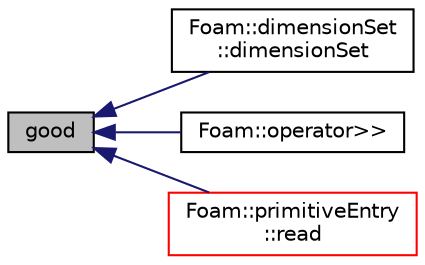 digraph "good"
{
  bgcolor="transparent";
  edge [fontname="Helvetica",fontsize="10",labelfontname="Helvetica",labelfontsize="10"];
  node [fontname="Helvetica",fontsize="10",shape=record];
  rankdir="LR";
  Node1 [label="good",height=0.2,width=0.4,color="black", fillcolor="grey75", style="filled", fontcolor="black"];
  Node1 -> Node2 [dir="back",color="midnightblue",fontsize="10",style="solid",fontname="Helvetica"];
  Node2 [label="Foam::dimensionSet\l::dimensionSet",height=0.2,width=0.4,color="black",URL="$a00536.html#abd672e6f6f2ddf374d3954f2c2dd2a1f",tooltip="Construct from Istream. "];
  Node1 -> Node3 [dir="back",color="midnightblue",fontsize="10",style="solid",fontname="Helvetica"];
  Node3 [label="Foam::operator\>\>",height=0.2,width=0.4,color="black",URL="$a10887.html#aae8a055a5af8196c42bde75b2f2ddaac"];
  Node1 -> Node4 [dir="back",color="midnightblue",fontsize="10",style="solid",fontname="Helvetica"];
  Node4 [label="Foam::primitiveEntry\l::read",height=0.2,width=0.4,color="red",URL="$a02012.html#aec631c08ab1cd21bac04fbc797c9c5fb",tooltip="Read tokens from the given stream. "];
}
